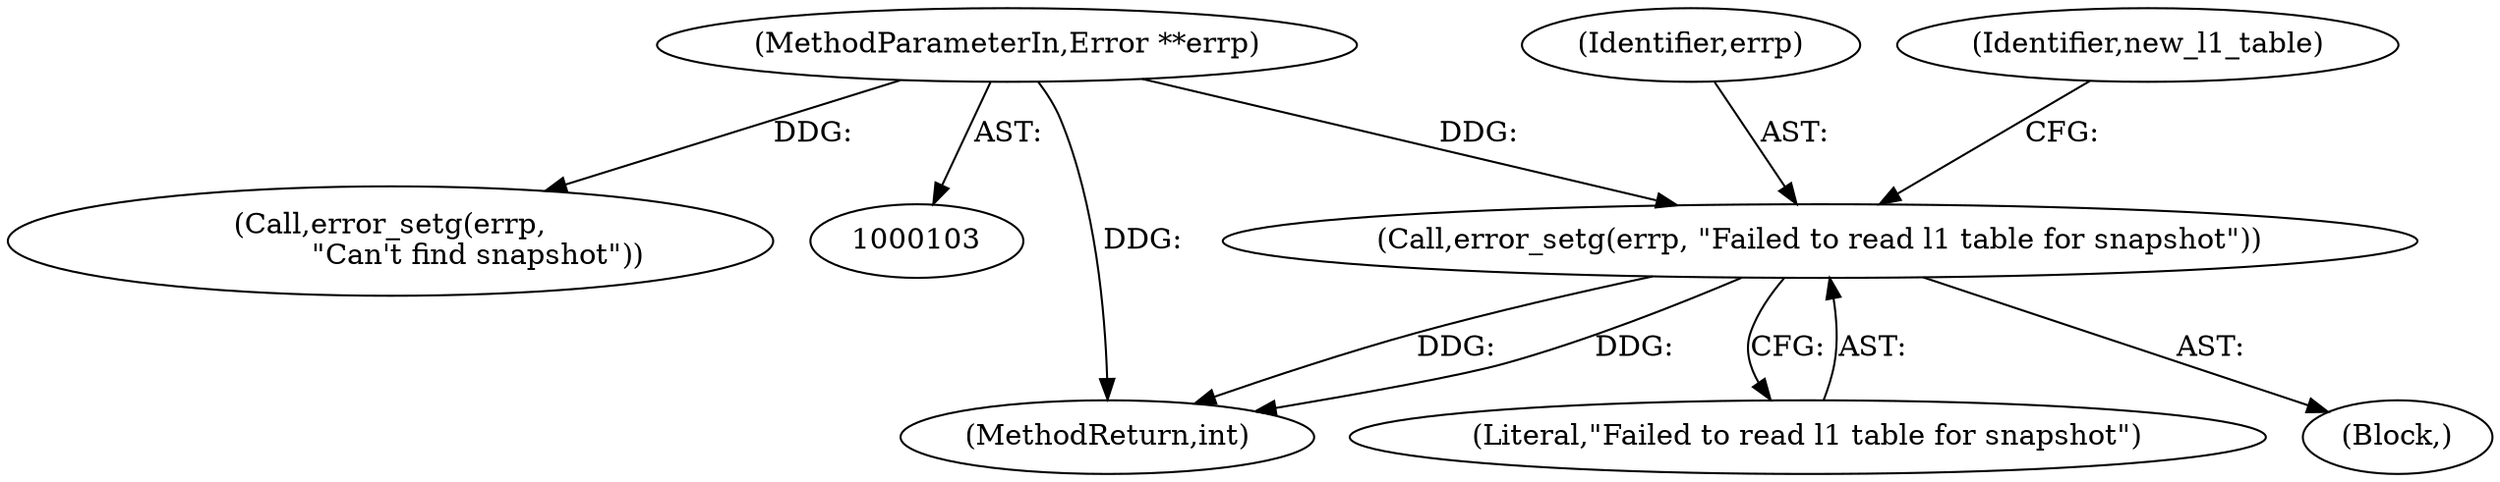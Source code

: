 digraph "0_qemu_c05e4667be91b46ab42b5a11babf8e84d476cc6b@pointer" {
"1000180" [label="(Call,error_setg(errp, \"Failed to read l1 table for snapshot\"))"];
"1000107" [label="(MethodParameterIn,Error **errp)"];
"1000180" [label="(Call,error_setg(errp, \"Failed to read l1 table for snapshot\"))"];
"1000179" [label="(Block,)"];
"1000107" [label="(MethodParameterIn,Error **errp)"];
"1000231" [label="(MethodReturn,int)"];
"1000136" [label="(Call,error_setg(errp,\n                   \"Can't find snapshot\"))"];
"1000181" [label="(Identifier,errp)"];
"1000182" [label="(Literal,\"Failed to read l1 table for snapshot\")"];
"1000184" [label="(Identifier,new_l1_table)"];
"1000180" -> "1000179"  [label="AST: "];
"1000180" -> "1000182"  [label="CFG: "];
"1000181" -> "1000180"  [label="AST: "];
"1000182" -> "1000180"  [label="AST: "];
"1000184" -> "1000180"  [label="CFG: "];
"1000180" -> "1000231"  [label="DDG: "];
"1000180" -> "1000231"  [label="DDG: "];
"1000107" -> "1000180"  [label="DDG: "];
"1000107" -> "1000103"  [label="AST: "];
"1000107" -> "1000231"  [label="DDG: "];
"1000107" -> "1000136"  [label="DDG: "];
}
